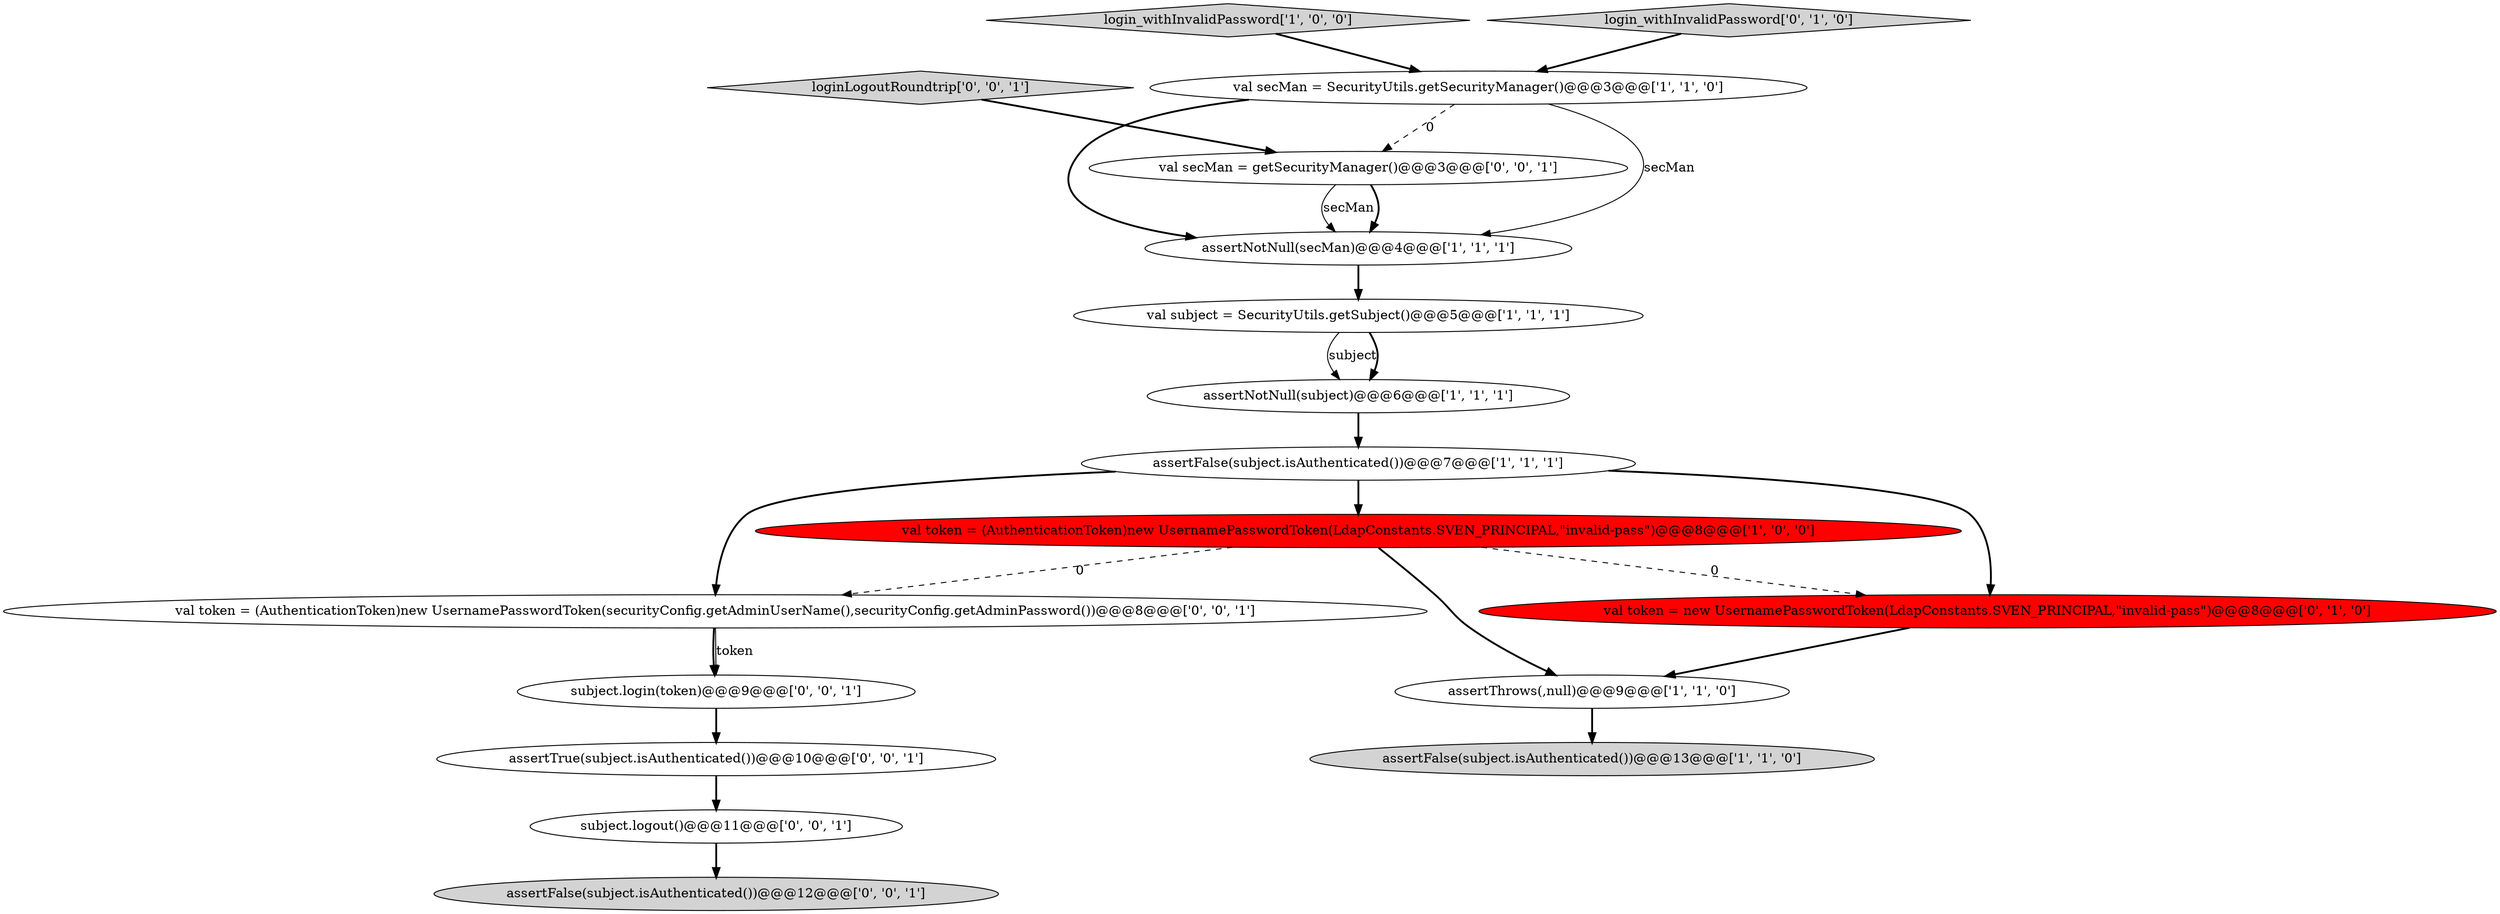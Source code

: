 digraph {
6 [style = filled, label = "val token = (AuthenticationToken)new UsernamePasswordToken(LdapConstants.SVEN_PRINCIPAL,\"invalid-pass\")@@@8@@@['1', '0', '0']", fillcolor = red, shape = ellipse image = "AAA1AAABBB1BBB"];
13 [style = filled, label = "val token = (AuthenticationToken)new UsernamePasswordToken(securityConfig.getAdminUserName(),securityConfig.getAdminPassword())@@@8@@@['0', '0', '1']", fillcolor = white, shape = ellipse image = "AAA0AAABBB3BBB"];
15 [style = filled, label = "subject.logout()@@@11@@@['0', '0', '1']", fillcolor = white, shape = ellipse image = "AAA0AAABBB3BBB"];
12 [style = filled, label = "assertFalse(subject.isAuthenticated())@@@12@@@['0', '0', '1']", fillcolor = lightgray, shape = ellipse image = "AAA0AAABBB3BBB"];
2 [style = filled, label = "assertThrows(,null)@@@9@@@['1', '1', '0']", fillcolor = white, shape = ellipse image = "AAA0AAABBB1BBB"];
4 [style = filled, label = "assertNotNull(subject)@@@6@@@['1', '1', '1']", fillcolor = white, shape = ellipse image = "AAA0AAABBB1BBB"];
3 [style = filled, label = "login_withInvalidPassword['1', '0', '0']", fillcolor = lightgray, shape = diamond image = "AAA0AAABBB1BBB"];
8 [style = filled, label = "val subject = SecurityUtils.getSubject()@@@5@@@['1', '1', '1']", fillcolor = white, shape = ellipse image = "AAA0AAABBB1BBB"];
0 [style = filled, label = "assertFalse(subject.isAuthenticated())@@@13@@@['1', '1', '0']", fillcolor = lightgray, shape = ellipse image = "AAA0AAABBB1BBB"];
5 [style = filled, label = "assertFalse(subject.isAuthenticated())@@@7@@@['1', '1', '1']", fillcolor = white, shape = ellipse image = "AAA0AAABBB1BBB"];
11 [style = filled, label = "subject.login(token)@@@9@@@['0', '0', '1']", fillcolor = white, shape = ellipse image = "AAA0AAABBB3BBB"];
16 [style = filled, label = "val secMan = getSecurityManager()@@@3@@@['0', '0', '1']", fillcolor = white, shape = ellipse image = "AAA0AAABBB3BBB"];
7 [style = filled, label = "assertNotNull(secMan)@@@4@@@['1', '1', '1']", fillcolor = white, shape = ellipse image = "AAA0AAABBB1BBB"];
17 [style = filled, label = "loginLogoutRoundtrip['0', '0', '1']", fillcolor = lightgray, shape = diamond image = "AAA0AAABBB3BBB"];
14 [style = filled, label = "assertTrue(subject.isAuthenticated())@@@10@@@['0', '0', '1']", fillcolor = white, shape = ellipse image = "AAA0AAABBB3BBB"];
9 [style = filled, label = "login_withInvalidPassword['0', '1', '0']", fillcolor = lightgray, shape = diamond image = "AAA0AAABBB2BBB"];
1 [style = filled, label = "val secMan = SecurityUtils.getSecurityManager()@@@3@@@['1', '1', '0']", fillcolor = white, shape = ellipse image = "AAA0AAABBB1BBB"];
10 [style = filled, label = "val token = new UsernamePasswordToken(LdapConstants.SVEN_PRINCIPAL,\"invalid-pass\")@@@8@@@['0', '1', '0']", fillcolor = red, shape = ellipse image = "AAA1AAABBB2BBB"];
5->10 [style = bold, label=""];
3->1 [style = bold, label=""];
11->14 [style = bold, label=""];
1->7 [style = solid, label="secMan"];
16->7 [style = bold, label=""];
7->8 [style = bold, label=""];
1->7 [style = bold, label=""];
13->11 [style = bold, label=""];
6->10 [style = dashed, label="0"];
6->2 [style = bold, label=""];
2->0 [style = bold, label=""];
16->7 [style = solid, label="secMan"];
6->13 [style = dashed, label="0"];
5->6 [style = bold, label=""];
1->16 [style = dashed, label="0"];
5->13 [style = bold, label=""];
8->4 [style = solid, label="subject"];
10->2 [style = bold, label=""];
14->15 [style = bold, label=""];
15->12 [style = bold, label=""];
8->4 [style = bold, label=""];
13->11 [style = solid, label="token"];
9->1 [style = bold, label=""];
4->5 [style = bold, label=""];
17->16 [style = bold, label=""];
}
